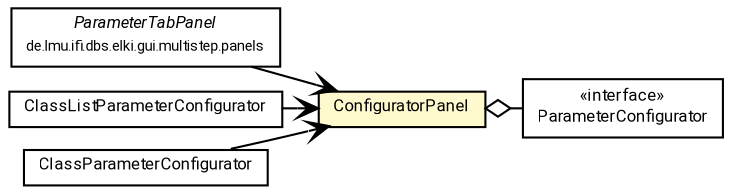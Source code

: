 #!/usr/local/bin/dot
#
# Class diagram 
# Generated by UMLGraph version R5_7_2-60-g0e99a6 (http://www.spinellis.gr/umlgraph/)
#

digraph G {
	graph [fontnames="svg"]
	edge [fontname="Roboto",fontsize=7,labelfontname="Roboto",labelfontsize=7,color="black"];
	node [fontname="Roboto",fontcolor="black",fontsize=8,shape=plaintext,margin=0,width=0,height=0];
	nodesep=0.15;
	ranksep=0.25;
	rankdir=LR;
	// de.lmu.ifi.dbs.elki.gui.multistep.panels.ParameterTabPanel
	c2821609 [label=<<table title="de.lmu.ifi.dbs.elki.gui.multistep.panels.ParameterTabPanel" border="0" cellborder="1" cellspacing="0" cellpadding="2" href="../multistep/panels/ParameterTabPanel.html" target="_parent">
		<tr><td><table border="0" cellspacing="0" cellpadding="1">
		<tr><td align="center" balign="center"> <font face="Roboto"><i>ParameterTabPanel</i></font> </td></tr>
		<tr><td align="center" balign="center"> <font face="Roboto" point-size="7.0">de.lmu.ifi.dbs.elki.gui.multistep.panels</font> </td></tr>
		</table></td></tr>
		</table>>, URL="../multistep/panels/ParameterTabPanel.html"];
	// de.lmu.ifi.dbs.elki.gui.configurator.ParameterConfigurator
	c2821637 [label=<<table title="de.lmu.ifi.dbs.elki.gui.configurator.ParameterConfigurator" border="0" cellborder="1" cellspacing="0" cellpadding="2" href="ParameterConfigurator.html" target="_parent">
		<tr><td><table border="0" cellspacing="0" cellpadding="1">
		<tr><td align="center" balign="center"> &#171;interface&#187; </td></tr>
		<tr><td align="center" balign="center"> <font face="Roboto">ParameterConfigurator</font> </td></tr>
		</table></td></tr>
		</table>>, URL="ParameterConfigurator.html"];
	// de.lmu.ifi.dbs.elki.gui.configurator.ClassListParameterConfigurator
	c2821638 [label=<<table title="de.lmu.ifi.dbs.elki.gui.configurator.ClassListParameterConfigurator" border="0" cellborder="1" cellspacing="0" cellpadding="2" href="ClassListParameterConfigurator.html" target="_parent">
		<tr><td><table border="0" cellspacing="0" cellpadding="1">
		<tr><td align="center" balign="center"> <font face="Roboto">ClassListParameterConfigurator</font> </td></tr>
		</table></td></tr>
		</table>>, URL="ClassListParameterConfigurator.html"];
	// de.lmu.ifi.dbs.elki.gui.configurator.ConfiguratorPanel
	c2821642 [label=<<table title="de.lmu.ifi.dbs.elki.gui.configurator.ConfiguratorPanel" border="0" cellborder="1" cellspacing="0" cellpadding="2" bgcolor="lemonChiffon" href="ConfiguratorPanel.html" target="_parent">
		<tr><td><table border="0" cellspacing="0" cellpadding="1">
		<tr><td align="center" balign="center"> <font face="Roboto">ConfiguratorPanel</font> </td></tr>
		</table></td></tr>
		</table>>, URL="ConfiguratorPanel.html"];
	// de.lmu.ifi.dbs.elki.gui.configurator.ClassParameterConfigurator
	c2821646 [label=<<table title="de.lmu.ifi.dbs.elki.gui.configurator.ClassParameterConfigurator" border="0" cellborder="1" cellspacing="0" cellpadding="2" href="ClassParameterConfigurator.html" target="_parent">
		<tr><td><table border="0" cellspacing="0" cellpadding="1">
		<tr><td align="center" balign="center"> <font face="Roboto">ClassParameterConfigurator</font> </td></tr>
		</table></td></tr>
		</table>>, URL="ClassParameterConfigurator.html"];
	// de.lmu.ifi.dbs.elki.gui.configurator.ConfiguratorPanel has de.lmu.ifi.dbs.elki.gui.configurator.ParameterConfigurator
	c2821642 -> c2821637 [arrowhead=none,arrowtail=ediamond,dir=back,weight=4];
	// de.lmu.ifi.dbs.elki.gui.multistep.panels.ParameterTabPanel navassoc de.lmu.ifi.dbs.elki.gui.configurator.ConfiguratorPanel
	c2821609 -> c2821642 [arrowhead=open,weight=1];
	// de.lmu.ifi.dbs.elki.gui.configurator.ClassListParameterConfigurator navassoc de.lmu.ifi.dbs.elki.gui.configurator.ConfiguratorPanel
	c2821638 -> c2821642 [arrowhead=open,weight=1];
	// de.lmu.ifi.dbs.elki.gui.configurator.ClassParameterConfigurator navassoc de.lmu.ifi.dbs.elki.gui.configurator.ConfiguratorPanel
	c2821646 -> c2821642 [arrowhead=open,weight=1];
}

